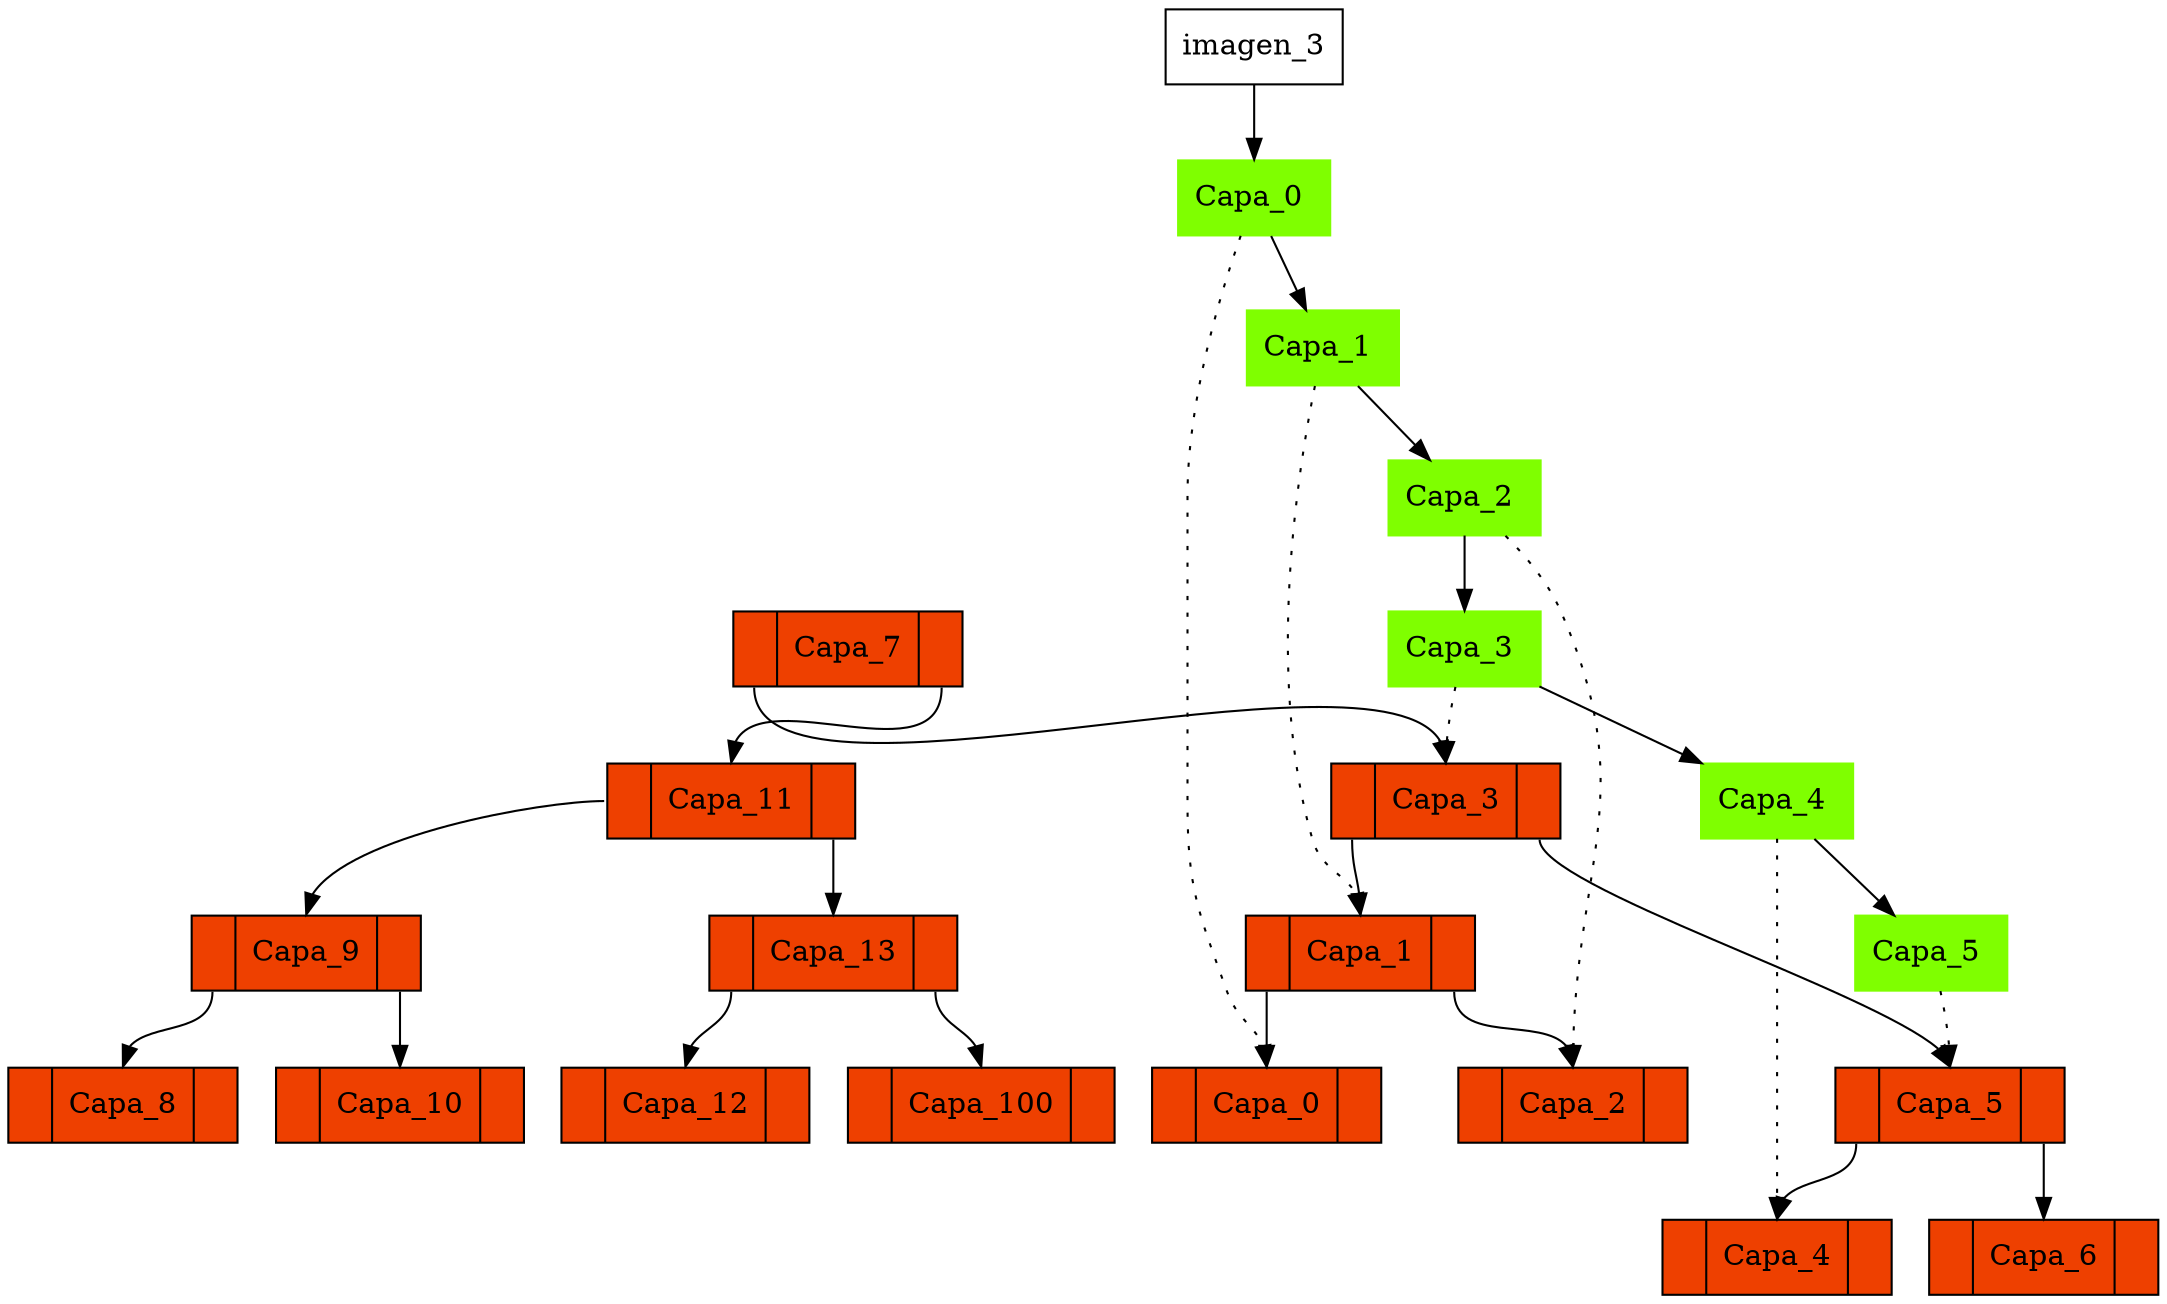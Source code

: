 digraph G {
subgraph Binario{
	node [shape=record,width=.9,height=.5,style=filled,fillcolor=orangered2];
	Node7:C0->Node3:C3; 
	Node7:C1->Node11:C3; 
	Node3:C0->Node1:C3; 
	Node3:C1->Node5:C3; 
	Node1:C0->Node0:C3; 
	Node1:C1->Node2:C3; 

 	Node0[label = "<C0>|<C3>Capa_0|<C1>"] 

 	Node2[label = "<C0>|<C3>Capa_2|<C1>"] 

 	Node1[label = "<C0>|<C3>Capa_1|<C1>"] 
	Node5:C0->Node4:C3; 
	Node5:C1->Node6:C3; 

 	Node4[label = "<C0>|<C3>Capa_4|<C1>"] 

 	Node6[label = "<C0>|<C3>Capa_6|<C1>"] 

 	Node5[label = "<C0>|<C3>Capa_5|<C1>"] 

 	Node3[label = "<C0>|<C3>Capa_3|<C1>"] 
	Node11:C0->Node9:C3; 
	Node11:C1->Node13:C3; 
	Node9:C0->Node8:C3; 
	Node9:C1->Node10:C3; 

 	Node8[label = "<C0>|<C3>Capa_8|<C1>"] 

 	Node10[label = "<C0>|<C3>Capa_10|<C1>"] 

 	Node9[label = "<C0>|<C3>Capa_9|<C1>"] 
	Node13:C0->Node12:C3; 
	Node13:C1->Node100:C3; 

 	Node12[label = "<C0>|<C3>Capa_12|<C1>"] 

 	Node100[label = "<C0>|<C3>Capa_100|<C1>"] 

 	Node13[label = "<C0>|<C3>Capa_13|<C1>"] 

 	Node11[label = "<C0>|<C3>Capa_11|<C1>"] 

 	Node7[label = "<C0>|<C3>Capa_7|<C1>"] 
}
subgraph Lista{
	node [shape=record,width=.9,height=.5];
	NodeI3->NodeCapa_0_3[constraint=true]; 

 	NodeI3[label = "imagen_3"] 
// empiezan las relaciones de listas con las imagenes
	NodeCapa_0_3->NodeCapa_1_3[constraint=true]; 
	NodeCapa_0_3->Node0:C3[style=dotted]; 
	NodeCapa_0_3[shape=box,style=filled,color=chartreuse1  , label = "Capa_0 "] 
	NodeCapa_1_3->NodeCapa_2_3[constraint=true]; 
	NodeCapa_1_3->Node1:C3[style=dotted]; 
	NodeCapa_1_3[shape=box,style=filled,color=chartreuse1  , label = "Capa_1 "] 
	NodeCapa_2_3->NodeCapa_3_3[constraint=true]; 
	NodeCapa_2_3->Node2:C3[style=dotted]; 
	NodeCapa_2_3[shape=box,style=filled,color=chartreuse1  , label = "Capa_2 "] 
	NodeCapa_3_3->NodeCapa_4_3[constraint=true]; 
	NodeCapa_3_3->Node3:C3[style=dotted]; 
	NodeCapa_3_3[shape=box,style=filled,color=chartreuse1  , label = "Capa_3 "] 
	NodeCapa_4_3->NodeCapa_5_3[constraint=true]; 
	NodeCapa_4_3->Node4:C3[style=dotted]; 
	NodeCapa_4_3[shape=box,style=filled,color=chartreuse1  , label = "Capa_4 "] 
	NodeCapa_5_3->Node5:C3[style=dotted]; 
	NodeCapa_5_3[shape=box,style=filled,color=chartreuse1  , label = "Capa_5 "] 
{ rank = same; Node3,Node3};
}
}
